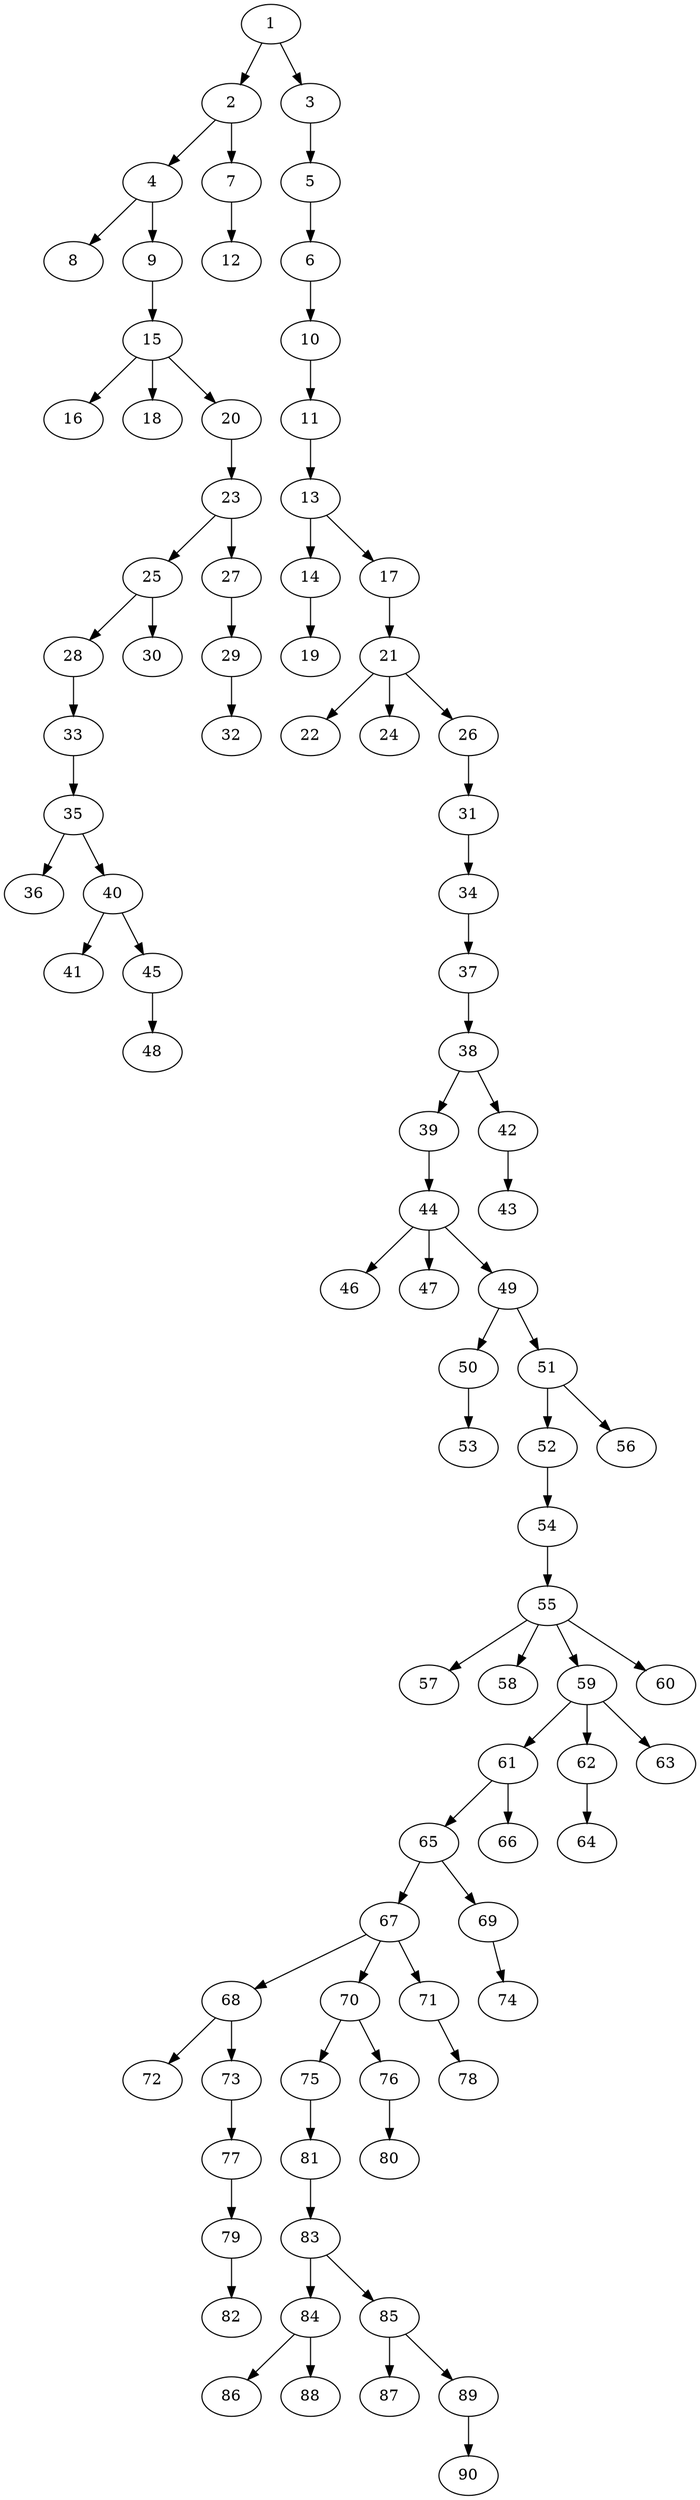 // DAG automatically generated by daggen at Wed Apr 12 12:22:57 2017
// ./daggen --dot -n 90 --jump=3 --fat=0.2 --regularity=0.6 --density=0.4 
digraph G {
  1 [size="368293445632", alpha="0.15"]
  1 -> 2 [size ="411041792"]
  1 -> 3 [size ="411041792"]
  2 [size="78532928736", alpha="0.18"]
  2 -> 4 [size ="134217728"]
  2 -> 7 [size ="134217728"]
  3 [size="782757789696", alpha="0.12"]
  3 -> 5 [size ="679477248"]
  4 [size="191776937921", alpha="0.02"]
  4 -> 8 [size ="679477248"]
  4 -> 9 [size ="679477248"]
  5 [size="231928233984", alpha="0.03"]
  5 -> 6 [size ="301989888"]
  6 [size="7712954694", alpha="0.02"]
  6 -> 10 [size ="134217728"]
  7 [size="28991029248", alpha="0.09"]
  7 -> 12 [size ="75497472"]
  8 [size="16573817959", alpha="0.05"]
  9 [size="549755813888", alpha="0.19"]
  9 -> 15 [size ="536870912"]
  10 [size="231928233984", alpha="0.07"]
  10 -> 11 [size ="301989888"]
  11 [size="456007524804", alpha="0.12"]
  11 -> 13 [size ="536870912"]
  12 [size="231928233984", alpha="0.01"]
  13 [size="364046584203", alpha="0.14"]
  13 -> 14 [size ="301989888"]
  13 -> 17 [size ="301989888"]
  14 [size="92205298019", alpha="0.15"]
  14 -> 19 [size ="411041792"]
  15 [size="782757789696", alpha="0.10"]
  15 -> 16 [size ="679477248"]
  15 -> 18 [size ="679477248"]
  15 -> 20 [size ="679477248"]
  16 [size="20054004431", alpha="0.12"]
  17 [size="14843957210", alpha="0.01"]
  17 -> 21 [size ="301989888"]
  18 [size="12974095696", alpha="0.07"]
  19 [size="19055416058", alpha="0.07"]
  20 [size="329164994555", alpha="0.18"]
  20 -> 23 [size ="301989888"]
  21 [size="203279086120", alpha="0.19"]
  21 -> 22 [size ="209715200"]
  21 -> 24 [size ="209715200"]
  21 -> 26 [size ="209715200"]
  22 [size="12755629724", alpha="0.09"]
  23 [size="549755813888", alpha="0.12"]
  23 -> 25 [size ="536870912"]
  23 -> 27 [size ="536870912"]
  24 [size="28991029248", alpha="0.15"]
  25 [size="15713239345", alpha="0.00"]
  25 -> 28 [size ="301989888"]
  25 -> 30 [size ="301989888"]
  26 [size="28991029248", alpha="0.01"]
  26 -> 31 [size ="75497472"]
  27 [size="231928233984", alpha="0.20"]
  27 -> 29 [size ="301989888"]
  28 [size="44757586853", alpha="0.05"]
  28 -> 33 [size ="838860800"]
  29 [size="186639628661", alpha="0.19"]
  29 -> 32 [size ="209715200"]
  30 [size="48110605841", alpha="0.13"]
  31 [size="473656617643", alpha="0.01"]
  31 -> 34 [size ="679477248"]
  32 [size="8589934592", alpha="0.10"]
  33 [size="68719476736", alpha="0.09"]
  33 -> 35 [size ="134217728"]
  34 [size="30283018448", alpha="0.05"]
  34 -> 37 [size ="536870912"]
  35 [size="4667661051", alpha="0.01"]
  35 -> 36 [size ="75497472"]
  35 -> 40 [size ="75497472"]
  36 [size="9197209606", alpha="0.03"]
  37 [size="352605526948", alpha="0.12"]
  37 -> 38 [size ="411041792"]
  38 [size="134217728000", alpha="0.03"]
  38 -> 39 [size ="209715200"]
  38 -> 42 [size ="209715200"]
  39 [size="782757789696", alpha="0.17"]
  39 -> 44 [size ="679477248"]
  40 [size="51994243400", alpha="0.04"]
  40 -> 41 [size ="838860800"]
  40 -> 45 [size ="838860800"]
  41 [size="429345807710", alpha="0.05"]
  42 [size="294996360672", alpha="0.17"]
  42 -> 43 [size ="536870912"]
  43 [size="28991029248", alpha="0.19"]
  44 [size="14714146853", alpha="0.12"]
  44 -> 46 [size ="838860800"]
  44 -> 47 [size ="838860800"]
  44 -> 49 [size ="838860800"]
  45 [size="368293445632", alpha="0.19"]
  45 -> 48 [size ="411041792"]
  46 [size="328393316345", alpha="0.09"]
  47 [size="449529152173", alpha="0.17"]
  48 [size="5716298694", alpha="0.16"]
  49 [size="15012899687", alpha="0.04"]
  49 -> 50 [size ="301989888"]
  49 -> 51 [size ="301989888"]
  50 [size="888270143623", alpha="0.04"]
  50 -> 53 [size ="838860800"]
  51 [size="322928217688", alpha="0.06"]
  51 -> 52 [size ="209715200"]
  51 -> 56 [size ="209715200"]
  52 [size="38402709978", alpha="0.15"]
  52 -> 54 [size ="75497472"]
  53 [size="134217728000", alpha="0.02"]
  54 [size="16728457082", alpha="0.09"]
  54 -> 55 [size ="301989888"]
  55 [size="3966731067", alpha="0.08"]
  55 -> 57 [size ="75497472"]
  55 -> 58 [size ="75497472"]
  55 -> 59 [size ="75497472"]
  55 -> 60 [size ="75497472"]
  56 [size="134217728000", alpha="0.18"]
  57 [size="736863535", alpha="0.01"]
  58 [size="330896491191", alpha="0.03"]
  59 [size="2110420918", alpha="0.06"]
  59 -> 61 [size ="75497472"]
  59 -> 62 [size ="75497472"]
  59 -> 63 [size ="75497472"]
  60 [size="368293445632", alpha="0.01"]
  61 [size="402699991287", alpha="0.02"]
  61 -> 65 [size ="301989888"]
  61 -> 66 [size ="301989888"]
  62 [size="368293445632", alpha="0.16"]
  62 -> 64 [size ="411041792"]
  63 [size="15586626725", alpha="0.17"]
  64 [size="23772432632", alpha="0.03"]
  65 [size="549755813888", alpha="0.10"]
  65 -> 67 [size ="536870912"]
  65 -> 69 [size ="536870912"]
  66 [size="1034180490", alpha="0.04"]
  67 [size="9039602128", alpha="0.07"]
  67 -> 68 [size ="536870912"]
  67 -> 70 [size ="536870912"]
  67 -> 71 [size ="536870912"]
  68 [size="16938784526", alpha="0.02"]
  68 -> 72 [size ="411041792"]
  68 -> 73 [size ="411041792"]
  69 [size="8094533838", alpha="0.01"]
  69 -> 74 [size ="209715200"]
  70 [size="85278724468", alpha="0.13"]
  70 -> 75 [size ="75497472"]
  70 -> 76 [size ="75497472"]
  71 [size="90772719554", alpha="0.12"]
  71 -> 78 [size ="301989888"]
  72 [size="7033060930", alpha="0.04"]
  73 [size="28991029248", alpha="0.04"]
  73 -> 77 [size ="75497472"]
  74 [size="134217728000", alpha="0.02"]
  75 [size="459831775557", alpha="0.02"]
  75 -> 81 [size ="301989888"]
  76 [size="231928233984", alpha="0.19"]
  76 -> 80 [size ="301989888"]
  77 [size="231928233984", alpha="0.13"]
  77 -> 79 [size ="301989888"]
  78 [size="94291638060", alpha="0.13"]
  79 [size="44931510581", alpha="0.08"]
  79 -> 82 [size ="838860800"]
  80 [size="6229200368", alpha="0.05"]
  81 [size="18853964966", alpha="0.06"]
  81 -> 83 [size ="838860800"]
  82 [size="22753567808", alpha="0.02"]
  83 [size="1061369900936", alpha="0.06"]
  83 -> 84 [size ="679477248"]
  83 -> 85 [size ="679477248"]
  84 [size="561760668954", alpha="0.05"]
  84 -> 86 [size ="679477248"]
  84 -> 88 [size ="679477248"]
  85 [size="782757789696", alpha="0.20"]
  85 -> 87 [size ="679477248"]
  85 -> 89 [size ="679477248"]
  86 [size="8589934592", alpha="0.18"]
  87 [size="8589934592", alpha="0.02"]
  88 [size="1295139888012", alpha="0.17"]
  89 [size="89862025555", alpha="0.15"]
  89 -> 90 [size ="75497472"]
  90 [size="433073476760", alpha="0.08"]
}

